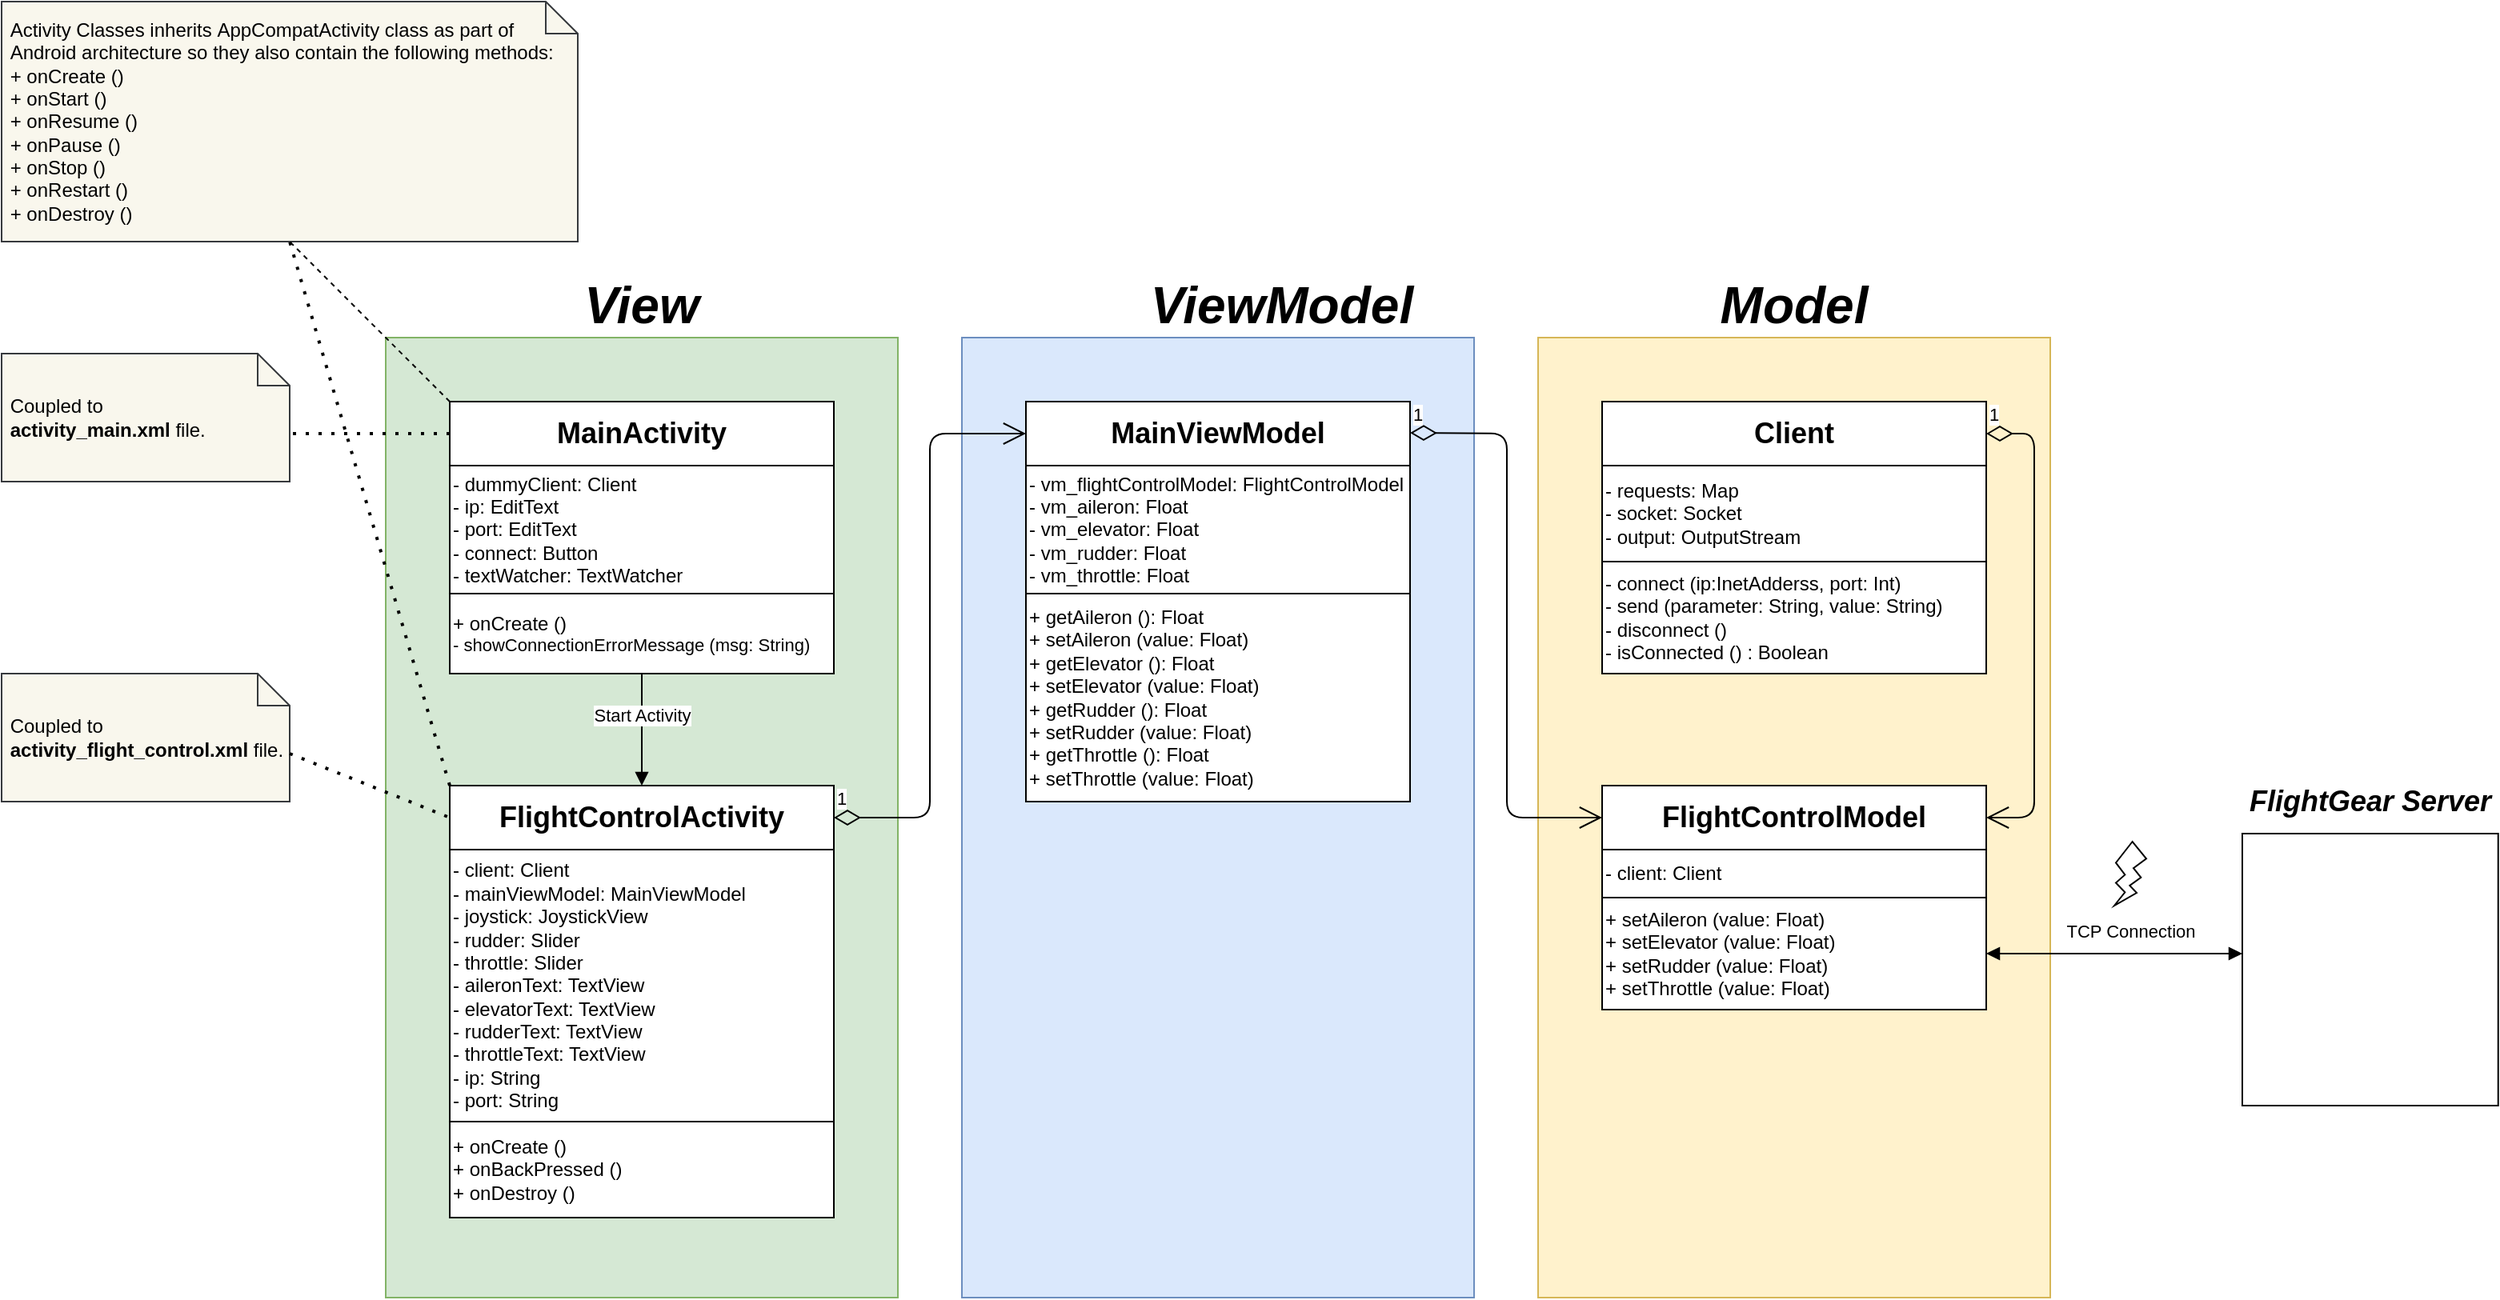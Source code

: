 <mxfile version="14.8.0" type="device"><diagram id="n0ZSsHEdvg3RG_FGrDtR" name="Page-1"><mxGraphModel dx="2500" dy="2103" grid="1" gridSize="10" guides="1" tooltips="1" connect="1" arrows="1" fold="1" page="1" pageScale="1" pageWidth="827" pageHeight="1169" math="0" shadow="0"><root><mxCell id="0"/><mxCell id="1" parent="0"/><mxCell id="qMMyq1GRlvBgYONAAdMQ-1" value="" style="rounded=0;whiteSpace=wrap;html=1;fillColor=#fff2cc;strokeColor=#d6b656;" parent="1" vertex="1"><mxGeometry x="560" y="120" width="320" height="600" as="geometry"/></mxCell><mxCell id="qMMyq1GRlvBgYONAAdMQ-2" value="" style="rounded=0;whiteSpace=wrap;html=1;fillColor=#dae8fc;strokeColor=#6c8ebf;" parent="1" vertex="1"><mxGeometry x="200" y="120" width="320" height="600" as="geometry"/></mxCell><mxCell id="qMMyq1GRlvBgYONAAdMQ-3" value="" style="rounded=0;whiteSpace=wrap;html=1;fillColor=#d5e8d4;strokeColor=#82b366;" parent="1" vertex="1"><mxGeometry x="-160" y="120" width="320" height="600" as="geometry"/></mxCell><mxCell id="qMMyq1GRlvBgYONAAdMQ-4" value="&lt;font style=&quot;font-size: 32px&quot;&gt;&lt;b&gt;&lt;i&gt;View&lt;/i&gt;&lt;/b&gt;&lt;/font&gt;" style="text;html=1;strokeColor=none;fillColor=none;align=center;verticalAlign=middle;whiteSpace=wrap;rounded=0;" parent="1" vertex="1"><mxGeometry x="-160" y="80" width="320" height="40" as="geometry"/></mxCell><mxCell id="qMMyq1GRlvBgYONAAdMQ-5" value="&lt;font style=&quot;font-size: 32px&quot;&gt;&lt;b&gt;&lt;i&gt;ViewModel&lt;/i&gt;&lt;/b&gt;&lt;/font&gt;" style="text;html=1;strokeColor=none;fillColor=none;align=center;verticalAlign=middle;whiteSpace=wrap;rounded=0;" parent="1" vertex="1"><mxGeometry x="280" y="80" width="240" height="40" as="geometry"/></mxCell><mxCell id="qMMyq1GRlvBgYONAAdMQ-6" value="&lt;font style=&quot;font-size: 32px&quot;&gt;&lt;b&gt;&lt;i&gt;Model&lt;/i&gt;&lt;/b&gt;&lt;/font&gt;" style="text;html=1;strokeColor=none;fillColor=none;align=center;verticalAlign=middle;whiteSpace=wrap;rounded=0;" parent="1" vertex="1"><mxGeometry x="560" y="80" width="320" height="40" as="geometry"/></mxCell><mxCell id="qMMyq1GRlvBgYONAAdMQ-10" value="&lt;font style=&quot;font-size: 18px&quot;&gt;&lt;b&gt;Client&lt;/b&gt;&lt;/font&gt;" style="rounded=0;whiteSpace=wrap;html=1;" parent="1" vertex="1"><mxGeometry x="600" y="160" width="240" height="40" as="geometry"/></mxCell><mxCell id="qMMyq1GRlvBgYONAAdMQ-11" value="&lt;div style=&quot;&quot;&gt;&lt;span&gt;- requests: Map&lt;/span&gt;&lt;/div&gt;&lt;div style=&quot;&quot;&gt;&lt;span&gt;- socket: Socket&lt;/span&gt;&lt;/div&gt;&lt;div style=&quot;&quot;&gt;&lt;span&gt;- output: OutputStream&lt;/span&gt;&lt;/div&gt;" style="rounded=0;whiteSpace=wrap;html=1;align=left;" parent="1" vertex="1"><mxGeometry x="600" y="200" width="240" height="60" as="geometry"/></mxCell><mxCell id="qMMyq1GRlvBgYONAAdMQ-12" value="&lt;div&gt;&lt;span&gt;- connect (ip:InetAdderss&lt;/span&gt;&lt;span&gt;, port: Int)&lt;/span&gt;&lt;/div&gt;&lt;div&gt;&lt;span&gt;- send (parameter: String&lt;/span&gt;&lt;span&gt;, value: String)&lt;/span&gt;&lt;/div&gt;&lt;div&gt;&lt;span&gt;- disconnect ()&lt;/span&gt;&lt;/div&gt;&lt;div&gt;&lt;span&gt;- isConnected () : Boolean&lt;/span&gt;&lt;/div&gt;" style="rounded=0;whiteSpace=wrap;html=1;align=left;" parent="1" vertex="1"><mxGeometry x="600" y="260" width="240" height="70" as="geometry"/></mxCell><mxCell id="qMMyq1GRlvBgYONAAdMQ-13" value="&lt;font style=&quot;font-size: 18px&quot;&gt;&lt;b&gt;FlightControlModel&lt;/b&gt;&lt;/font&gt;" style="rounded=0;whiteSpace=wrap;html=1;" parent="1" vertex="1"><mxGeometry x="600" y="400" width="240" height="40" as="geometry"/></mxCell><mxCell id="qMMyq1GRlvBgYONAAdMQ-14" value="&lt;div&gt;&lt;span&gt;- client: Client&lt;/span&gt;&lt;/div&gt;" style="rounded=0;whiteSpace=wrap;html=1;align=left;" parent="1" vertex="1"><mxGeometry x="600" y="440" width="240" height="30" as="geometry"/></mxCell><mxCell id="qMMyq1GRlvBgYONAAdMQ-15" value="&lt;div&gt;&lt;span&gt;+ setAileron (value: Float)&lt;/span&gt;&lt;/div&gt;&lt;div&gt;+ setElevator (value: Float)&lt;/div&gt;&lt;div&gt;+ setRudder (value: Float)&lt;/div&gt;&lt;div&gt;&lt;div&gt;+ setThrottle (value: Float)&lt;/div&gt;&lt;/div&gt;" style="rounded=0;whiteSpace=wrap;html=1;align=left;" parent="1" vertex="1"><mxGeometry x="600" y="470" width="240" height="70" as="geometry"/></mxCell><mxCell id="qMMyq1GRlvBgYONAAdMQ-16" value="&lt;font style=&quot;font-size: 18px&quot;&gt;&lt;b&gt;MainViewModel&lt;/b&gt;&lt;/font&gt;" style="rounded=0;whiteSpace=wrap;html=1;" parent="1" vertex="1"><mxGeometry x="240" y="160" width="240" height="40" as="geometry"/></mxCell><mxCell id="qMMyq1GRlvBgYONAAdMQ-17" value="&lt;div&gt;&lt;span&gt;- vm_flightControlModel: FlightControlModel&lt;/span&gt;&lt;/div&gt;&lt;div&gt;- vm_aileron: Float&lt;/div&gt;&lt;div&gt;&lt;div&gt;- vm_elevator: Float&lt;/div&gt;&lt;/div&gt;&lt;div&gt;&lt;div&gt;- vm_rudder: Float&lt;/div&gt;&lt;/div&gt;&lt;div&gt;&lt;div&gt;- vm_throttle: Float&lt;/div&gt;&lt;/div&gt;" style="rounded=0;whiteSpace=wrap;html=1;align=left;" parent="1" vertex="1"><mxGeometry x="240" y="200" width="240" height="80" as="geometry"/></mxCell><mxCell id="qMMyq1GRlvBgYONAAdMQ-18" value="&lt;div&gt;&lt;span&gt;+ getAileron (): Float&lt;/span&gt;&lt;/div&gt;&lt;div&gt;&lt;span&gt;+ setAileron (value: Float)&lt;/span&gt;&lt;/div&gt;&lt;div&gt;&lt;div&gt;+ getElevator (): Float&lt;/div&gt;&lt;div&gt;+ setElevator (value: Float)&lt;/div&gt;&lt;/div&gt;&lt;div&gt;&lt;div&gt;+ getRudder (): Float&lt;/div&gt;&lt;div&gt;+ setRudder (value: Float)&lt;/div&gt;&lt;/div&gt;&lt;div&gt;&lt;div&gt;+ getThrottle (): Float&lt;/div&gt;&lt;div&gt;+ setThrottle (value: Float)&lt;/div&gt;&lt;/div&gt;" style="rounded=0;whiteSpace=wrap;html=1;align=left;" parent="1" vertex="1"><mxGeometry x="240" y="280" width="240" height="130" as="geometry"/></mxCell><mxCell id="qMMyq1GRlvBgYONAAdMQ-19" value="&lt;font style=&quot;font-size: 18px&quot;&gt;&lt;b&gt;MainActivity&lt;/b&gt;&lt;/font&gt;" style="rounded=0;whiteSpace=wrap;html=1;" parent="1" vertex="1"><mxGeometry x="-120" y="160" width="240" height="40" as="geometry"/></mxCell><mxCell id="qMMyq1GRlvBgYONAAdMQ-20" value="&lt;div&gt;- dummyClient: Client&lt;/div&gt;&lt;div&gt;-&amp;nbsp;&lt;span&gt;ip: EditText&lt;/span&gt;&lt;/div&gt;&lt;div&gt;- port: EditText&lt;/div&gt;&lt;div&gt;- connect: Button&lt;/div&gt;&lt;div&gt;-&amp;nbsp;&lt;span&gt;textWatcher: TextWatcher&lt;/span&gt;&lt;/div&gt;" style="rounded=0;whiteSpace=wrap;html=1;align=left;" parent="1" vertex="1"><mxGeometry x="-120" y="200" width="240" height="80" as="geometry"/></mxCell><mxCell id="qMMyq1GRlvBgYONAAdMQ-21" value="&lt;div&gt;&lt;span&gt;+ onCreate ()&lt;/span&gt;&lt;/div&gt;&lt;div style=&quot;font-size: 11px&quot;&gt;&lt;span&gt;- showConnectionErrorMessage (msg: String)&lt;/span&gt;&lt;/div&gt;" style="rounded=0;whiteSpace=wrap;html=1;align=left;" parent="1" vertex="1"><mxGeometry x="-120" y="280" width="240" height="50" as="geometry"/></mxCell><mxCell id="qMMyq1GRlvBgYONAAdMQ-22" value="&lt;font style=&quot;font-size: 18px&quot;&gt;&lt;b&gt;FlightControlActivity&lt;/b&gt;&lt;/font&gt;" style="rounded=0;whiteSpace=wrap;html=1;" parent="1" vertex="1"><mxGeometry x="-120" y="400" width="240" height="40" as="geometry"/></mxCell><mxCell id="qMMyq1GRlvBgYONAAdMQ-23" value="&lt;div&gt;&lt;span&gt;-&lt;/span&gt;&lt;span&gt;&amp;nbsp;&lt;/span&gt;&lt;span&gt;client: Client&lt;/span&gt;&lt;/div&gt;&lt;div&gt;- mainViewModel: MainViewModel&lt;/div&gt;&lt;div&gt;-&amp;nbsp;&lt;span&gt;joystick: JoystickView&lt;/span&gt;&lt;/div&gt;&lt;div&gt;- rudder: Slider&lt;/div&gt;&lt;div&gt;- throttle: Slider&lt;/div&gt;&lt;div&gt;&lt;span&gt;- aileronText: TextView&lt;/span&gt;&lt;br&gt;&lt;/div&gt;&lt;div&gt;- elevatorText: TextView&lt;/div&gt;&lt;div&gt;- rudderText: TextView&lt;/div&gt;&lt;div&gt;- throttleText: TextView&lt;/div&gt;&lt;div&gt;&lt;span&gt;- ip: String&lt;/span&gt;&lt;/div&gt;&lt;div&gt;&lt;span&gt;- port: String&lt;/span&gt;&lt;/div&gt;" style="rounded=0;whiteSpace=wrap;html=1;align=left;" parent="1" vertex="1"><mxGeometry x="-120" y="440" width="240" height="170" as="geometry"/></mxCell><mxCell id="qMMyq1GRlvBgYONAAdMQ-24" value="&lt;div&gt;&lt;span&gt;+ onCreate ()&lt;/span&gt;&lt;/div&gt;&lt;div&gt;&lt;span&gt;+ onBackPressed ()&lt;/span&gt;&lt;/div&gt;&lt;div&gt;&lt;div&gt;+ onDestroy ()&lt;/div&gt;&lt;/div&gt;" style="rounded=0;whiteSpace=wrap;html=1;align=left;" parent="1" vertex="1"><mxGeometry x="-120" y="610" width="240" height="60" as="geometry"/></mxCell><mxCell id="qMMyq1GRlvBgYONAAdMQ-38" value="&amp;nbsp;Activity Classes inherits&amp;nbsp;AppCompatActivity class as part of&amp;nbsp; &amp;nbsp;Android architecture so they also contain the following methods:&lt;br&gt;&amp;nbsp;+ onCreate ()&lt;br&gt;&amp;nbsp;+ onStart ()&lt;br&gt;&amp;nbsp;+ onResume ()&lt;br&gt;&amp;nbsp;+ onPause ()&lt;br&gt;&amp;nbsp;+ onStop ()&lt;br&gt;&amp;nbsp;+ onRestart ()&lt;br&gt;&amp;nbsp;+ onDestroy ()" style="shape=note;size=20;whiteSpace=wrap;html=1;align=left;fillColor=#f9f7ed;strokeColor=#36393d;" parent="1" vertex="1"><mxGeometry x="-400" y="-90" width="360" height="150" as="geometry"/></mxCell><mxCell id="qMMyq1GRlvBgYONAAdMQ-39" value="" style="endArrow=none;dashed=1;html=1;exitX=0;exitY=0;exitDx=0;exitDy=0;entryX=0.5;entryY=1;entryDx=0;entryDy=0;entryPerimeter=0;" parent="1" source="qMMyq1GRlvBgYONAAdMQ-19" target="qMMyq1GRlvBgYONAAdMQ-38" edge="1"><mxGeometry width="50" height="50" relative="1" as="geometry"><mxPoint x="-50" y="300" as="sourcePoint"/><mxPoint x="-170" y="70" as="targetPoint"/></mxGeometry></mxCell><mxCell id="qMMyq1GRlvBgYONAAdMQ-40" value="" style="endArrow=none;dashed=1;html=1;dashPattern=1 3;strokeWidth=2;exitX=0;exitY=0;exitDx=0;exitDy=0;entryX=0.5;entryY=1;entryDx=0;entryDy=0;entryPerimeter=0;" parent="1" source="qMMyq1GRlvBgYONAAdMQ-22" target="qMMyq1GRlvBgYONAAdMQ-38" edge="1"><mxGeometry width="50" height="50" relative="1" as="geometry"><mxPoint x="-50" y="300" as="sourcePoint"/><mxPoint x="-230" y="70" as="targetPoint"/></mxGeometry></mxCell><mxCell id="qMMyq1GRlvBgYONAAdMQ-67" value="&amp;nbsp;Coupled to&amp;nbsp;&lt;br&gt;&lt;b&gt;&amp;nbsp;activity_main.xml&amp;nbsp;&lt;/b&gt;file." style="shape=note;size=20;whiteSpace=wrap;html=1;align=left;fillColor=#f9f7ed;strokeColor=#36393d;" parent="1" vertex="1"><mxGeometry x="-400" y="130" width="180" height="80" as="geometry"/></mxCell><mxCell id="qMMyq1GRlvBgYONAAdMQ-68" value="&amp;nbsp;Coupled to&lt;br&gt;&amp;nbsp;&lt;b&gt;activity_flight_control.xml &lt;/b&gt;file." style="shape=note;size=20;whiteSpace=wrap;html=1;align=left;fillColor=#f9f7ed;strokeColor=#36393d;" parent="1" vertex="1"><mxGeometry x="-400" y="330" width="180" height="80" as="geometry"/></mxCell><mxCell id="qMMyq1GRlvBgYONAAdMQ-69" value="" style="endArrow=none;dashed=1;html=1;dashPattern=1 3;strokeWidth=2;entryX=0;entryY=0;entryDx=180;entryDy=50;entryPerimeter=0;exitX=0;exitY=0.5;exitDx=0;exitDy=0;" parent="1" source="qMMyq1GRlvBgYONAAdMQ-19" target="qMMyq1GRlvBgYONAAdMQ-67" edge="1"><mxGeometry width="50" height="50" relative="1" as="geometry"><mxPoint x="-270" y="350" as="sourcePoint"/><mxPoint x="-220" y="300" as="targetPoint"/></mxGeometry></mxCell><mxCell id="qMMyq1GRlvBgYONAAdMQ-71" value="" style="endArrow=none;dashed=1;html=1;dashPattern=1 3;strokeWidth=2;exitX=0;exitY=0;exitDx=180;exitDy=50;exitPerimeter=0;entryX=0;entryY=0.5;entryDx=0;entryDy=0;" parent="1" source="qMMyq1GRlvBgYONAAdMQ-68" target="qMMyq1GRlvBgYONAAdMQ-22" edge="1"><mxGeometry width="50" height="50" relative="1" as="geometry"><mxPoint x="80" y="250" as="sourcePoint"/><mxPoint x="130" y="200" as="targetPoint"/></mxGeometry></mxCell><mxCell id="qMMyq1GRlvBgYONAAdMQ-72" value="1" style="endArrow=open;html=1;endSize=12;startArrow=diamondThin;startSize=14;startFill=0;edgeStyle=orthogonalEdgeStyle;align=left;verticalAlign=bottom;entryX=0;entryY=0.5;entryDx=0;entryDy=0;" parent="1" target="qMMyq1GRlvBgYONAAdMQ-13" edge="1"><mxGeometry x="-1" y="3" relative="1" as="geometry"><mxPoint x="480" y="179.5" as="sourcePoint"/><mxPoint x="640" y="179.5" as="targetPoint"/></mxGeometry></mxCell><mxCell id="qMMyq1GRlvBgYONAAdMQ-74" value="1" style="endArrow=open;html=1;endSize=12;startArrow=diamondThin;startSize=14;startFill=0;edgeStyle=orthogonalEdgeStyle;align=left;verticalAlign=bottom;entryX=0;entryY=0.5;entryDx=0;entryDy=0;exitX=1;exitY=0.5;exitDx=0;exitDy=0;" parent="1" source="qMMyq1GRlvBgYONAAdMQ-22" target="qMMyq1GRlvBgYONAAdMQ-16" edge="1"><mxGeometry x="-1" y="3" relative="1" as="geometry"><mxPoint x="155" y="380" as="sourcePoint"/><mxPoint x="230" y="430" as="targetPoint"/></mxGeometry></mxCell><mxCell id="qMMyq1GRlvBgYONAAdMQ-75" value="Start Activity" style="html=1;verticalAlign=bottom;endArrow=block;exitX=0.5;exitY=1;exitDx=0;exitDy=0;entryX=0.5;entryY=0;entryDx=0;entryDy=0;" parent="1" source="qMMyq1GRlvBgYONAAdMQ-21" target="qMMyq1GRlvBgYONAAdMQ-22" edge="1"><mxGeometry width="80" relative="1" as="geometry"><mxPoint x="110" y="330" as="sourcePoint"/><mxPoint x="190" y="330" as="targetPoint"/></mxGeometry></mxCell><mxCell id="qMMyq1GRlvBgYONAAdMQ-76" value="1" style="endArrow=open;html=1;endSize=12;startArrow=diamondThin;startSize=14;startFill=0;edgeStyle=orthogonalEdgeStyle;align=left;verticalAlign=bottom;exitX=1;exitY=0.5;exitDx=0;exitDy=0;entryX=1;entryY=0.5;entryDx=0;entryDy=0;" parent="1" source="qMMyq1GRlvBgYONAAdMQ-10" target="qMMyq1GRlvBgYONAAdMQ-13" edge="1"><mxGeometry x="-1" y="3" relative="1" as="geometry"><mxPoint x="220" y="280" as="sourcePoint"/><mxPoint x="380" y="280" as="targetPoint"/><Array as="points"><mxPoint x="870" y="180"/><mxPoint x="870" y="420"/></Array></mxGeometry></mxCell><mxCell id="qMMyq1GRlvBgYONAAdMQ-78" value="TCP Connection" style="html=1;verticalAlign=bottom;endArrow=block;entryX=0;entryY=0.5;entryDx=0;entryDy=0;exitX=1;exitY=0.5;exitDx=0;exitDy=0;startArrow=block;startFill=1;" parent="1" source="qMMyq1GRlvBgYONAAdMQ-15" edge="1"><mxGeometry x="0.125" y="5" width="80" relative="1" as="geometry"><mxPoint x="750" y="280" as="sourcePoint"/><mxPoint x="1000" y="505" as="targetPoint"/><mxPoint as="offset"/></mxGeometry></mxCell><mxCell id="qMMyq1GRlvBgYONAAdMQ-79" value="" style="verticalLabelPosition=bottom;verticalAlign=top;html=1;shape=mxgraph.basic.flash" parent="1" vertex="1"><mxGeometry x="920" y="435" width="20" height="40" as="geometry"/></mxCell><mxCell id="9_WLmFX8a_zIoFeJXrb8-3" value="" style="shape=image;verticalLabelPosition=bottom;labelBackgroundColor=#ffffff;verticalAlign=top;aspect=fixed;imageAspect=0;image=https://upload.wikimedia.org/wikipedia/commons/thumb/3/34/FlightGear_Logo.svg/1925px-FlightGear_Logo.svg.png;imageBorder=#000000;" vertex="1" parent="1"><mxGeometry x="1000" y="430" width="159.87" height="170" as="geometry"/></mxCell><mxCell id="9_WLmFX8a_zIoFeJXrb8-5" value="&lt;font size=&quot;1&quot;&gt;&lt;b&gt;&lt;i style=&quot;font-size: 18px&quot;&gt;FlightGear Server&lt;/i&gt;&lt;/b&gt;&lt;/font&gt;" style="text;html=1;strokeColor=none;fillColor=none;align=center;verticalAlign=middle;whiteSpace=wrap;rounded=0;" vertex="1" parent="1"><mxGeometry x="1000" y="390" width="160" height="40" as="geometry"/></mxCell></root></mxGraphModel></diagram></mxfile>